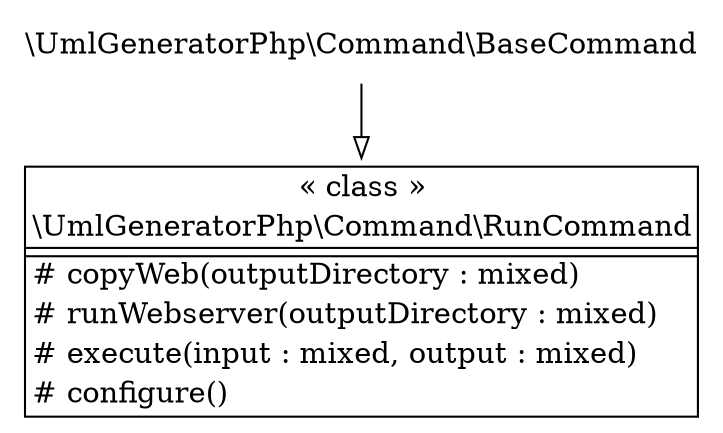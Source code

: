 digraph "Class Diagram" {
  node [shape=plaintext]
  "\\UmlGeneratorPhp\\Command\\RunCommand" [
    label=<
<table border="1" cellpadding="2" cellspacing="0" cellborder="0">
<tr><td align="center">&laquo; class &raquo;</td></tr>
<tr><td align="center" title="class RunCommand">\\UmlGeneratorPhp\\Command\\RunCommand</td></tr><hr />
<tr><td></td></tr>
<hr />
<tr><td align="left" title="protected copyWeb"># copyWeb(outputDirectory : mixed)</td></tr>
<tr><td align="left" title="protected runWebserver"># runWebserver(outputDirectory : mixed)</td></tr>
<tr><td align="left" title="protected execute"># execute(input : mixed, output : mixed)</td></tr>
<tr><td align="left" title="protected configure"># configure()</td></tr>
</table>
  >
  ];
"\\UmlGeneratorPhp\\Command\\BaseCommand" -> "\\UmlGeneratorPhp\\Command\\RunCommand" [arrowhead="empty"];

}